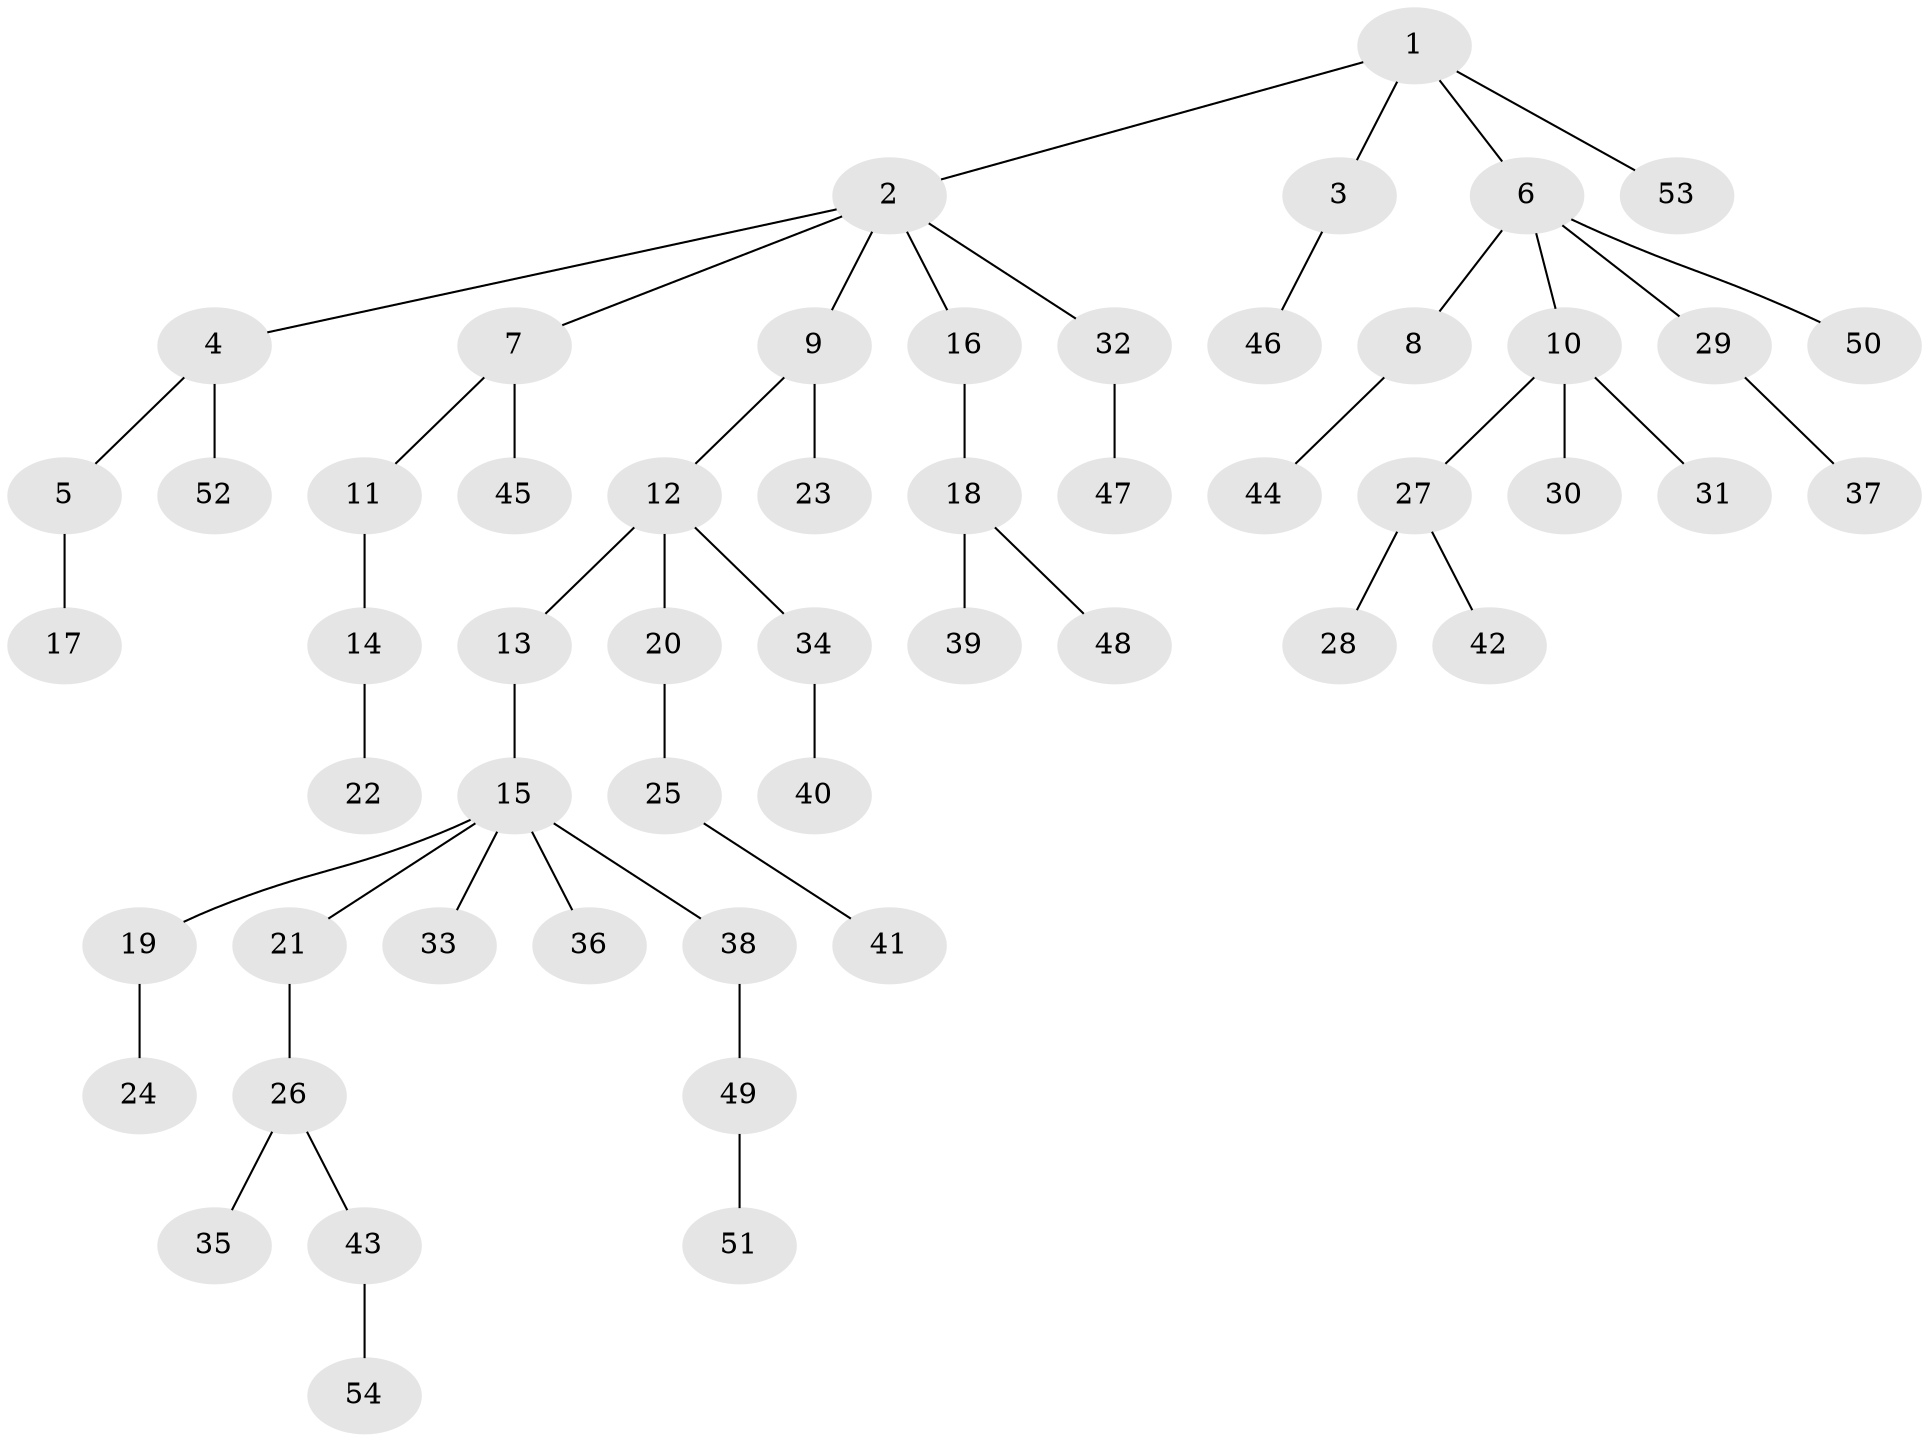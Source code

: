 // Generated by graph-tools (version 1.1) at 2025/11/02/27/25 16:11:27]
// undirected, 54 vertices, 53 edges
graph export_dot {
graph [start="1"]
  node [color=gray90,style=filled];
  1;
  2;
  3;
  4;
  5;
  6;
  7;
  8;
  9;
  10;
  11;
  12;
  13;
  14;
  15;
  16;
  17;
  18;
  19;
  20;
  21;
  22;
  23;
  24;
  25;
  26;
  27;
  28;
  29;
  30;
  31;
  32;
  33;
  34;
  35;
  36;
  37;
  38;
  39;
  40;
  41;
  42;
  43;
  44;
  45;
  46;
  47;
  48;
  49;
  50;
  51;
  52;
  53;
  54;
  1 -- 2;
  1 -- 3;
  1 -- 6;
  1 -- 53;
  2 -- 4;
  2 -- 7;
  2 -- 9;
  2 -- 16;
  2 -- 32;
  3 -- 46;
  4 -- 5;
  4 -- 52;
  5 -- 17;
  6 -- 8;
  6 -- 10;
  6 -- 29;
  6 -- 50;
  7 -- 11;
  7 -- 45;
  8 -- 44;
  9 -- 12;
  9 -- 23;
  10 -- 27;
  10 -- 30;
  10 -- 31;
  11 -- 14;
  12 -- 13;
  12 -- 20;
  12 -- 34;
  13 -- 15;
  14 -- 22;
  15 -- 19;
  15 -- 21;
  15 -- 33;
  15 -- 36;
  15 -- 38;
  16 -- 18;
  18 -- 39;
  18 -- 48;
  19 -- 24;
  20 -- 25;
  21 -- 26;
  25 -- 41;
  26 -- 35;
  26 -- 43;
  27 -- 28;
  27 -- 42;
  29 -- 37;
  32 -- 47;
  34 -- 40;
  38 -- 49;
  43 -- 54;
  49 -- 51;
}

